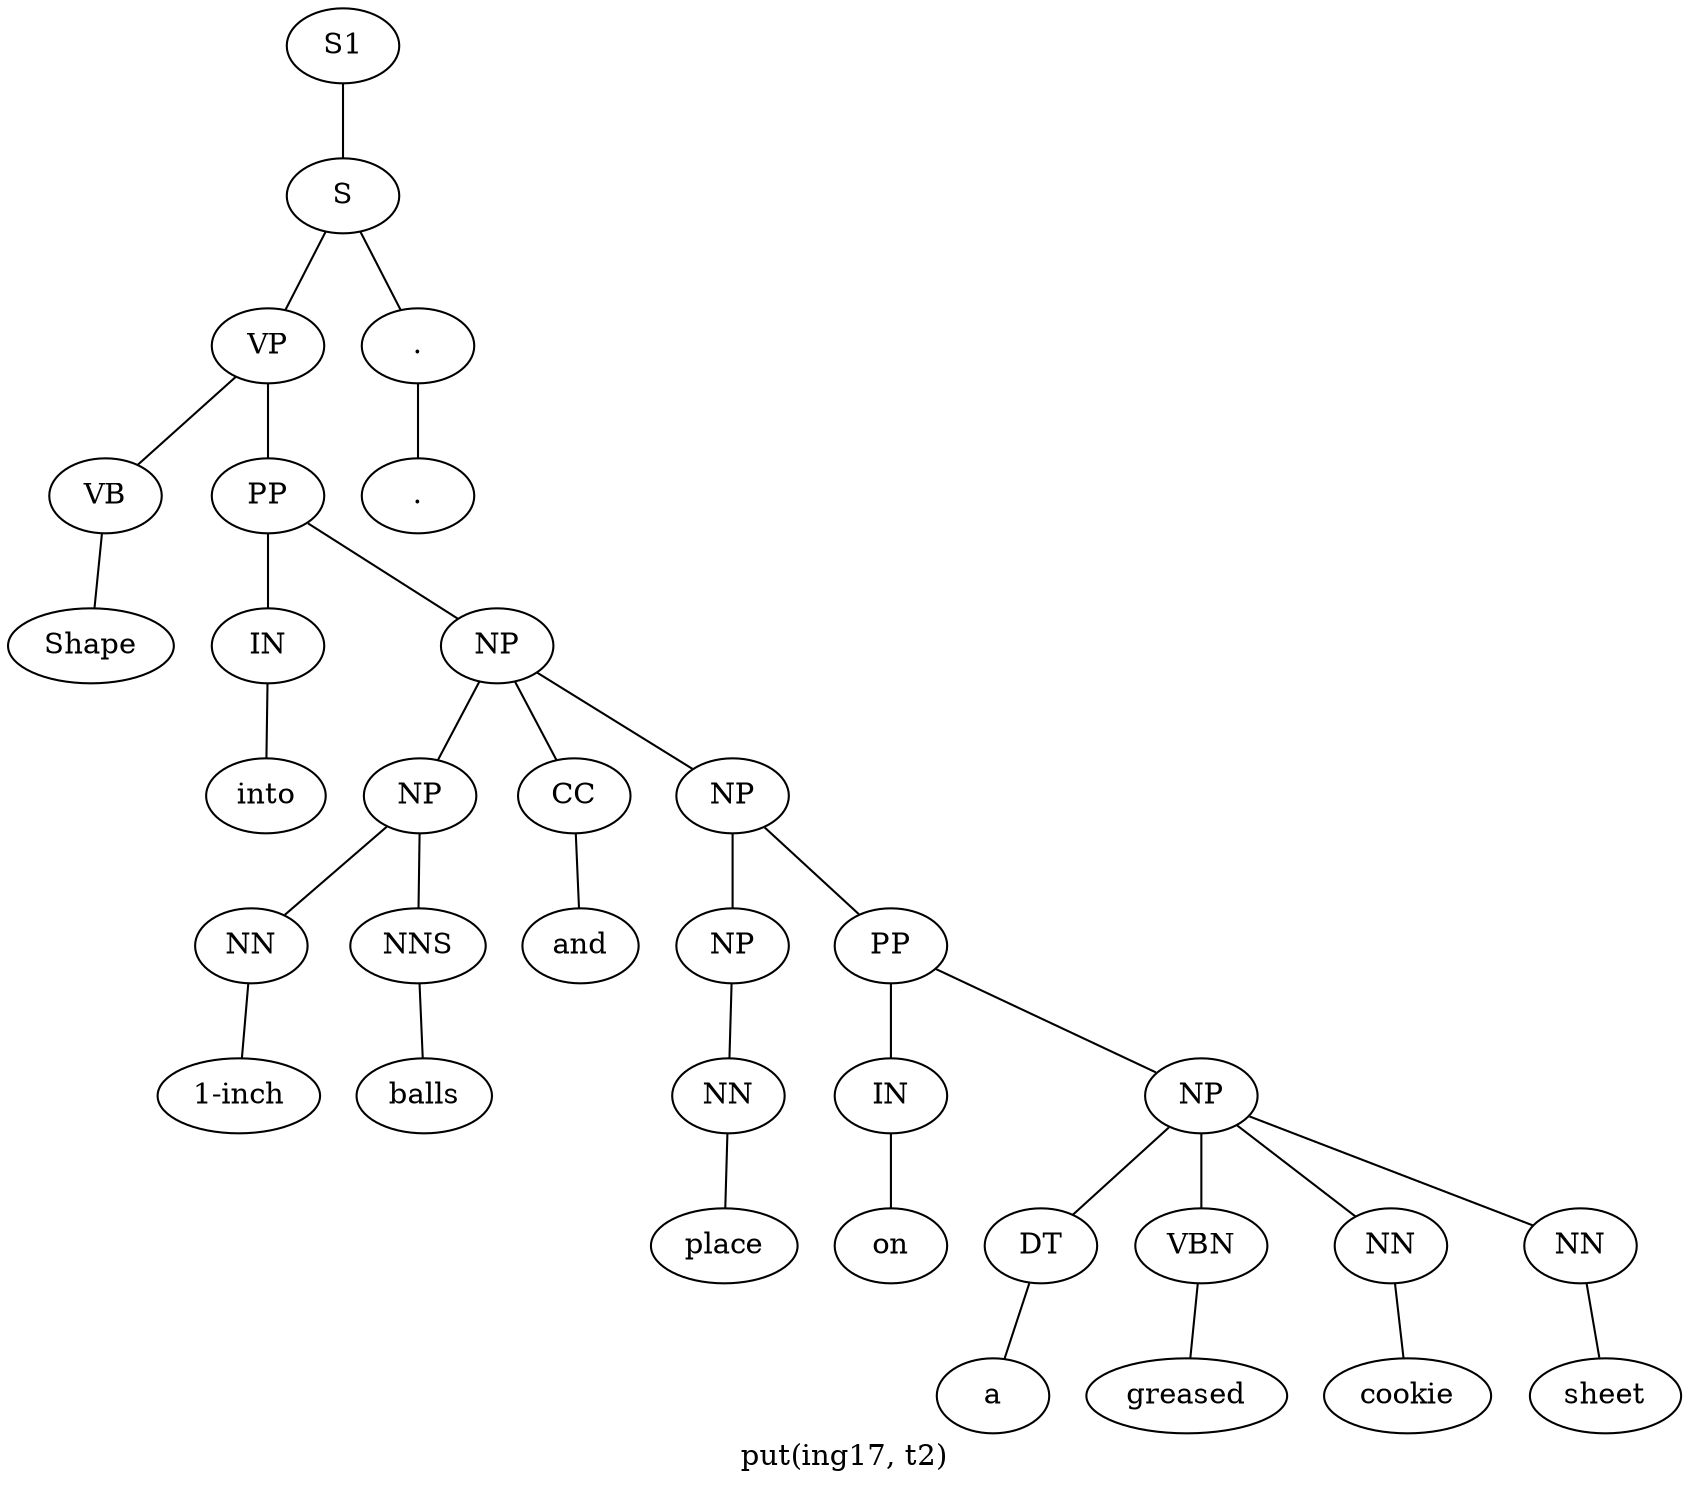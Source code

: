 graph SyntaxGraph {
	label = "put(ing17, t2)";
	Node0 [label="S1"];
	Node1 [label="S"];
	Node2 [label="VP"];
	Node3 [label="VB"];
	Node4 [label="Shape"];
	Node5 [label="PP"];
	Node6 [label="IN"];
	Node7 [label="into"];
	Node8 [label="NP"];
	Node9 [label="NP"];
	Node10 [label="NN"];
	Node11 [label="1-inch"];
	Node12 [label="NNS"];
	Node13 [label="balls"];
	Node14 [label="CC"];
	Node15 [label="and"];
	Node16 [label="NP"];
	Node17 [label="NP"];
	Node18 [label="NN"];
	Node19 [label="place"];
	Node20 [label="PP"];
	Node21 [label="IN"];
	Node22 [label="on"];
	Node23 [label="NP"];
	Node24 [label="DT"];
	Node25 [label="a"];
	Node26 [label="VBN"];
	Node27 [label="greased"];
	Node28 [label="NN"];
	Node29 [label="cookie"];
	Node30 [label="NN"];
	Node31 [label="sheet"];
	Node32 [label="."];
	Node33 [label="."];

	Node0 -- Node1;
	Node1 -- Node2;
	Node1 -- Node32;
	Node2 -- Node3;
	Node2 -- Node5;
	Node3 -- Node4;
	Node5 -- Node6;
	Node5 -- Node8;
	Node6 -- Node7;
	Node8 -- Node9;
	Node8 -- Node14;
	Node8 -- Node16;
	Node9 -- Node10;
	Node9 -- Node12;
	Node10 -- Node11;
	Node12 -- Node13;
	Node14 -- Node15;
	Node16 -- Node17;
	Node16 -- Node20;
	Node17 -- Node18;
	Node18 -- Node19;
	Node20 -- Node21;
	Node20 -- Node23;
	Node21 -- Node22;
	Node23 -- Node24;
	Node23 -- Node26;
	Node23 -- Node28;
	Node23 -- Node30;
	Node24 -- Node25;
	Node26 -- Node27;
	Node28 -- Node29;
	Node30 -- Node31;
	Node32 -- Node33;
}